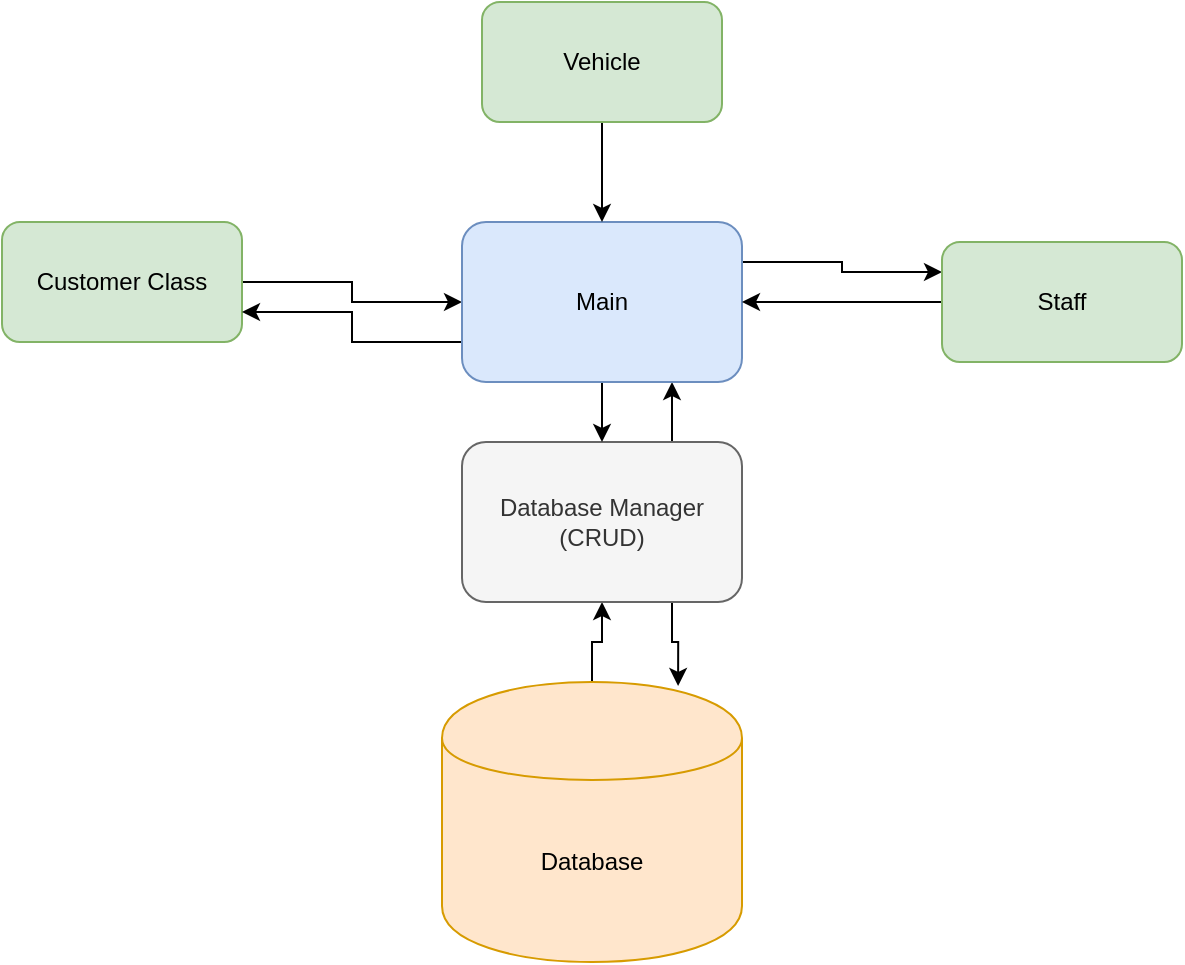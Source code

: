 <mxfile version="12.1.3" type="device" pages="1"><diagram id="d7t5RNlibfe805Dy6uUF" name="Page-1"><mxGraphModel dx="856" dy="532" grid="1" gridSize="10" guides="1" tooltips="1" connect="1" arrows="1" fold="1" page="1" pageScale="1" pageWidth="850" pageHeight="1100" math="0" shadow="0"><root><mxCell id="0"/><mxCell id="1" parent="0"/><mxCell id="67oqaVita_0kEPdOFMGx-12" style="edgeStyle=orthogonalEdgeStyle;rounded=0;orthogonalLoop=1;jettySize=auto;html=1;exitX=0.5;exitY=0;exitDx=0;exitDy=0;entryX=0.5;entryY=1;entryDx=0;entryDy=0;" edge="1" parent="1" source="67oqaVita_0kEPdOFMGx-1" target="67oqaVita_0kEPdOFMGx-4"><mxGeometry relative="1" as="geometry"/></mxCell><mxCell id="67oqaVita_0kEPdOFMGx-1" value="Database" style="shape=cylinder;whiteSpace=wrap;html=1;boundedLbl=1;backgroundOutline=1;fillColor=#ffe6cc;strokeColor=#d79b00;" vertex="1" parent="1"><mxGeometry x="390" y="370" width="150" height="140" as="geometry"/></mxCell><mxCell id="67oqaVita_0kEPdOFMGx-11" style="edgeStyle=orthogonalEdgeStyle;rounded=0;orthogonalLoop=1;jettySize=auto;html=1;exitX=0.75;exitY=0;exitDx=0;exitDy=0;entryX=0.75;entryY=1;entryDx=0;entryDy=0;" edge="1" parent="1" source="67oqaVita_0kEPdOFMGx-4" target="67oqaVita_0kEPdOFMGx-6"><mxGeometry relative="1" as="geometry"/></mxCell><mxCell id="67oqaVita_0kEPdOFMGx-13" style="edgeStyle=orthogonalEdgeStyle;rounded=0;orthogonalLoop=1;jettySize=auto;html=1;exitX=0.75;exitY=1;exitDx=0;exitDy=0;entryX=0.787;entryY=0.014;entryDx=0;entryDy=0;entryPerimeter=0;" edge="1" parent="1" source="67oqaVita_0kEPdOFMGx-4" target="67oqaVita_0kEPdOFMGx-1"><mxGeometry relative="1" as="geometry"/></mxCell><mxCell id="67oqaVita_0kEPdOFMGx-4" value="Database Manager&lt;br&gt;(CRUD)" style="rounded=1;whiteSpace=wrap;html=1;fillColor=#f5f5f5;strokeColor=#666666;fontColor=#333333;" vertex="1" parent="1"><mxGeometry x="400" y="250" width="140" height="80" as="geometry"/></mxCell><mxCell id="67oqaVita_0kEPdOFMGx-8" style="edgeStyle=orthogonalEdgeStyle;rounded=0;orthogonalLoop=1;jettySize=auto;html=1;exitX=1;exitY=0.5;exitDx=0;exitDy=0;entryX=0;entryY=0.5;entryDx=0;entryDy=0;" edge="1" parent="1" source="67oqaVita_0kEPdOFMGx-5" target="67oqaVita_0kEPdOFMGx-6"><mxGeometry relative="1" as="geometry"/></mxCell><mxCell id="67oqaVita_0kEPdOFMGx-5" value="Customer Class" style="rounded=1;whiteSpace=wrap;html=1;fillColor=#d5e8d4;strokeColor=#82b366;" vertex="1" parent="1"><mxGeometry x="170" y="140" width="120" height="60" as="geometry"/></mxCell><mxCell id="67oqaVita_0kEPdOFMGx-10" style="edgeStyle=orthogonalEdgeStyle;rounded=0;orthogonalLoop=1;jettySize=auto;html=1;exitX=0.5;exitY=1;exitDx=0;exitDy=0;entryX=0.5;entryY=0;entryDx=0;entryDy=0;" edge="1" parent="1" source="67oqaVita_0kEPdOFMGx-6" target="67oqaVita_0kEPdOFMGx-4"><mxGeometry relative="1" as="geometry"/></mxCell><mxCell id="67oqaVita_0kEPdOFMGx-14" style="edgeStyle=orthogonalEdgeStyle;rounded=0;orthogonalLoop=1;jettySize=auto;html=1;exitX=0;exitY=0.75;exitDx=0;exitDy=0;entryX=1;entryY=0.75;entryDx=0;entryDy=0;" edge="1" parent="1" source="67oqaVita_0kEPdOFMGx-6" target="67oqaVita_0kEPdOFMGx-5"><mxGeometry relative="1" as="geometry"/></mxCell><mxCell id="67oqaVita_0kEPdOFMGx-15" style="edgeStyle=orthogonalEdgeStyle;rounded=0;orthogonalLoop=1;jettySize=auto;html=1;exitX=1;exitY=0.25;exitDx=0;exitDy=0;entryX=0;entryY=0.25;entryDx=0;entryDy=0;" edge="1" parent="1" source="67oqaVita_0kEPdOFMGx-6" target="67oqaVita_0kEPdOFMGx-7"><mxGeometry relative="1" as="geometry"/></mxCell><mxCell id="67oqaVita_0kEPdOFMGx-6" value="Main" style="rounded=1;whiteSpace=wrap;html=1;fillColor=#dae8fc;strokeColor=#6c8ebf;" vertex="1" parent="1"><mxGeometry x="400" y="140" width="140" height="80" as="geometry"/></mxCell><mxCell id="67oqaVita_0kEPdOFMGx-9" style="edgeStyle=orthogonalEdgeStyle;rounded=0;orthogonalLoop=1;jettySize=auto;html=1;exitX=0;exitY=0.5;exitDx=0;exitDy=0;entryX=1;entryY=0.5;entryDx=0;entryDy=0;" edge="1" parent="1" source="67oqaVita_0kEPdOFMGx-7" target="67oqaVita_0kEPdOFMGx-6"><mxGeometry relative="1" as="geometry"/></mxCell><mxCell id="67oqaVita_0kEPdOFMGx-7" value="Staff" style="rounded=1;whiteSpace=wrap;html=1;fillColor=#d5e8d4;strokeColor=#82b366;" vertex="1" parent="1"><mxGeometry x="640" y="150" width="120" height="60" as="geometry"/></mxCell><mxCell id="67oqaVita_0kEPdOFMGx-17" style="edgeStyle=orthogonalEdgeStyle;rounded=0;orthogonalLoop=1;jettySize=auto;html=1;exitX=0.5;exitY=1;exitDx=0;exitDy=0;entryX=0.5;entryY=0;entryDx=0;entryDy=0;" edge="1" parent="1" source="67oqaVita_0kEPdOFMGx-16" target="67oqaVita_0kEPdOFMGx-6"><mxGeometry relative="1" as="geometry"/></mxCell><mxCell id="67oqaVita_0kEPdOFMGx-16" value="Vehicle&lt;br&gt;" style="rounded=1;whiteSpace=wrap;html=1;fillColor=#d5e8d4;strokeColor=#82b366;" vertex="1" parent="1"><mxGeometry x="410" y="30" width="120" height="60" as="geometry"/></mxCell></root></mxGraphModel></diagram></mxfile>